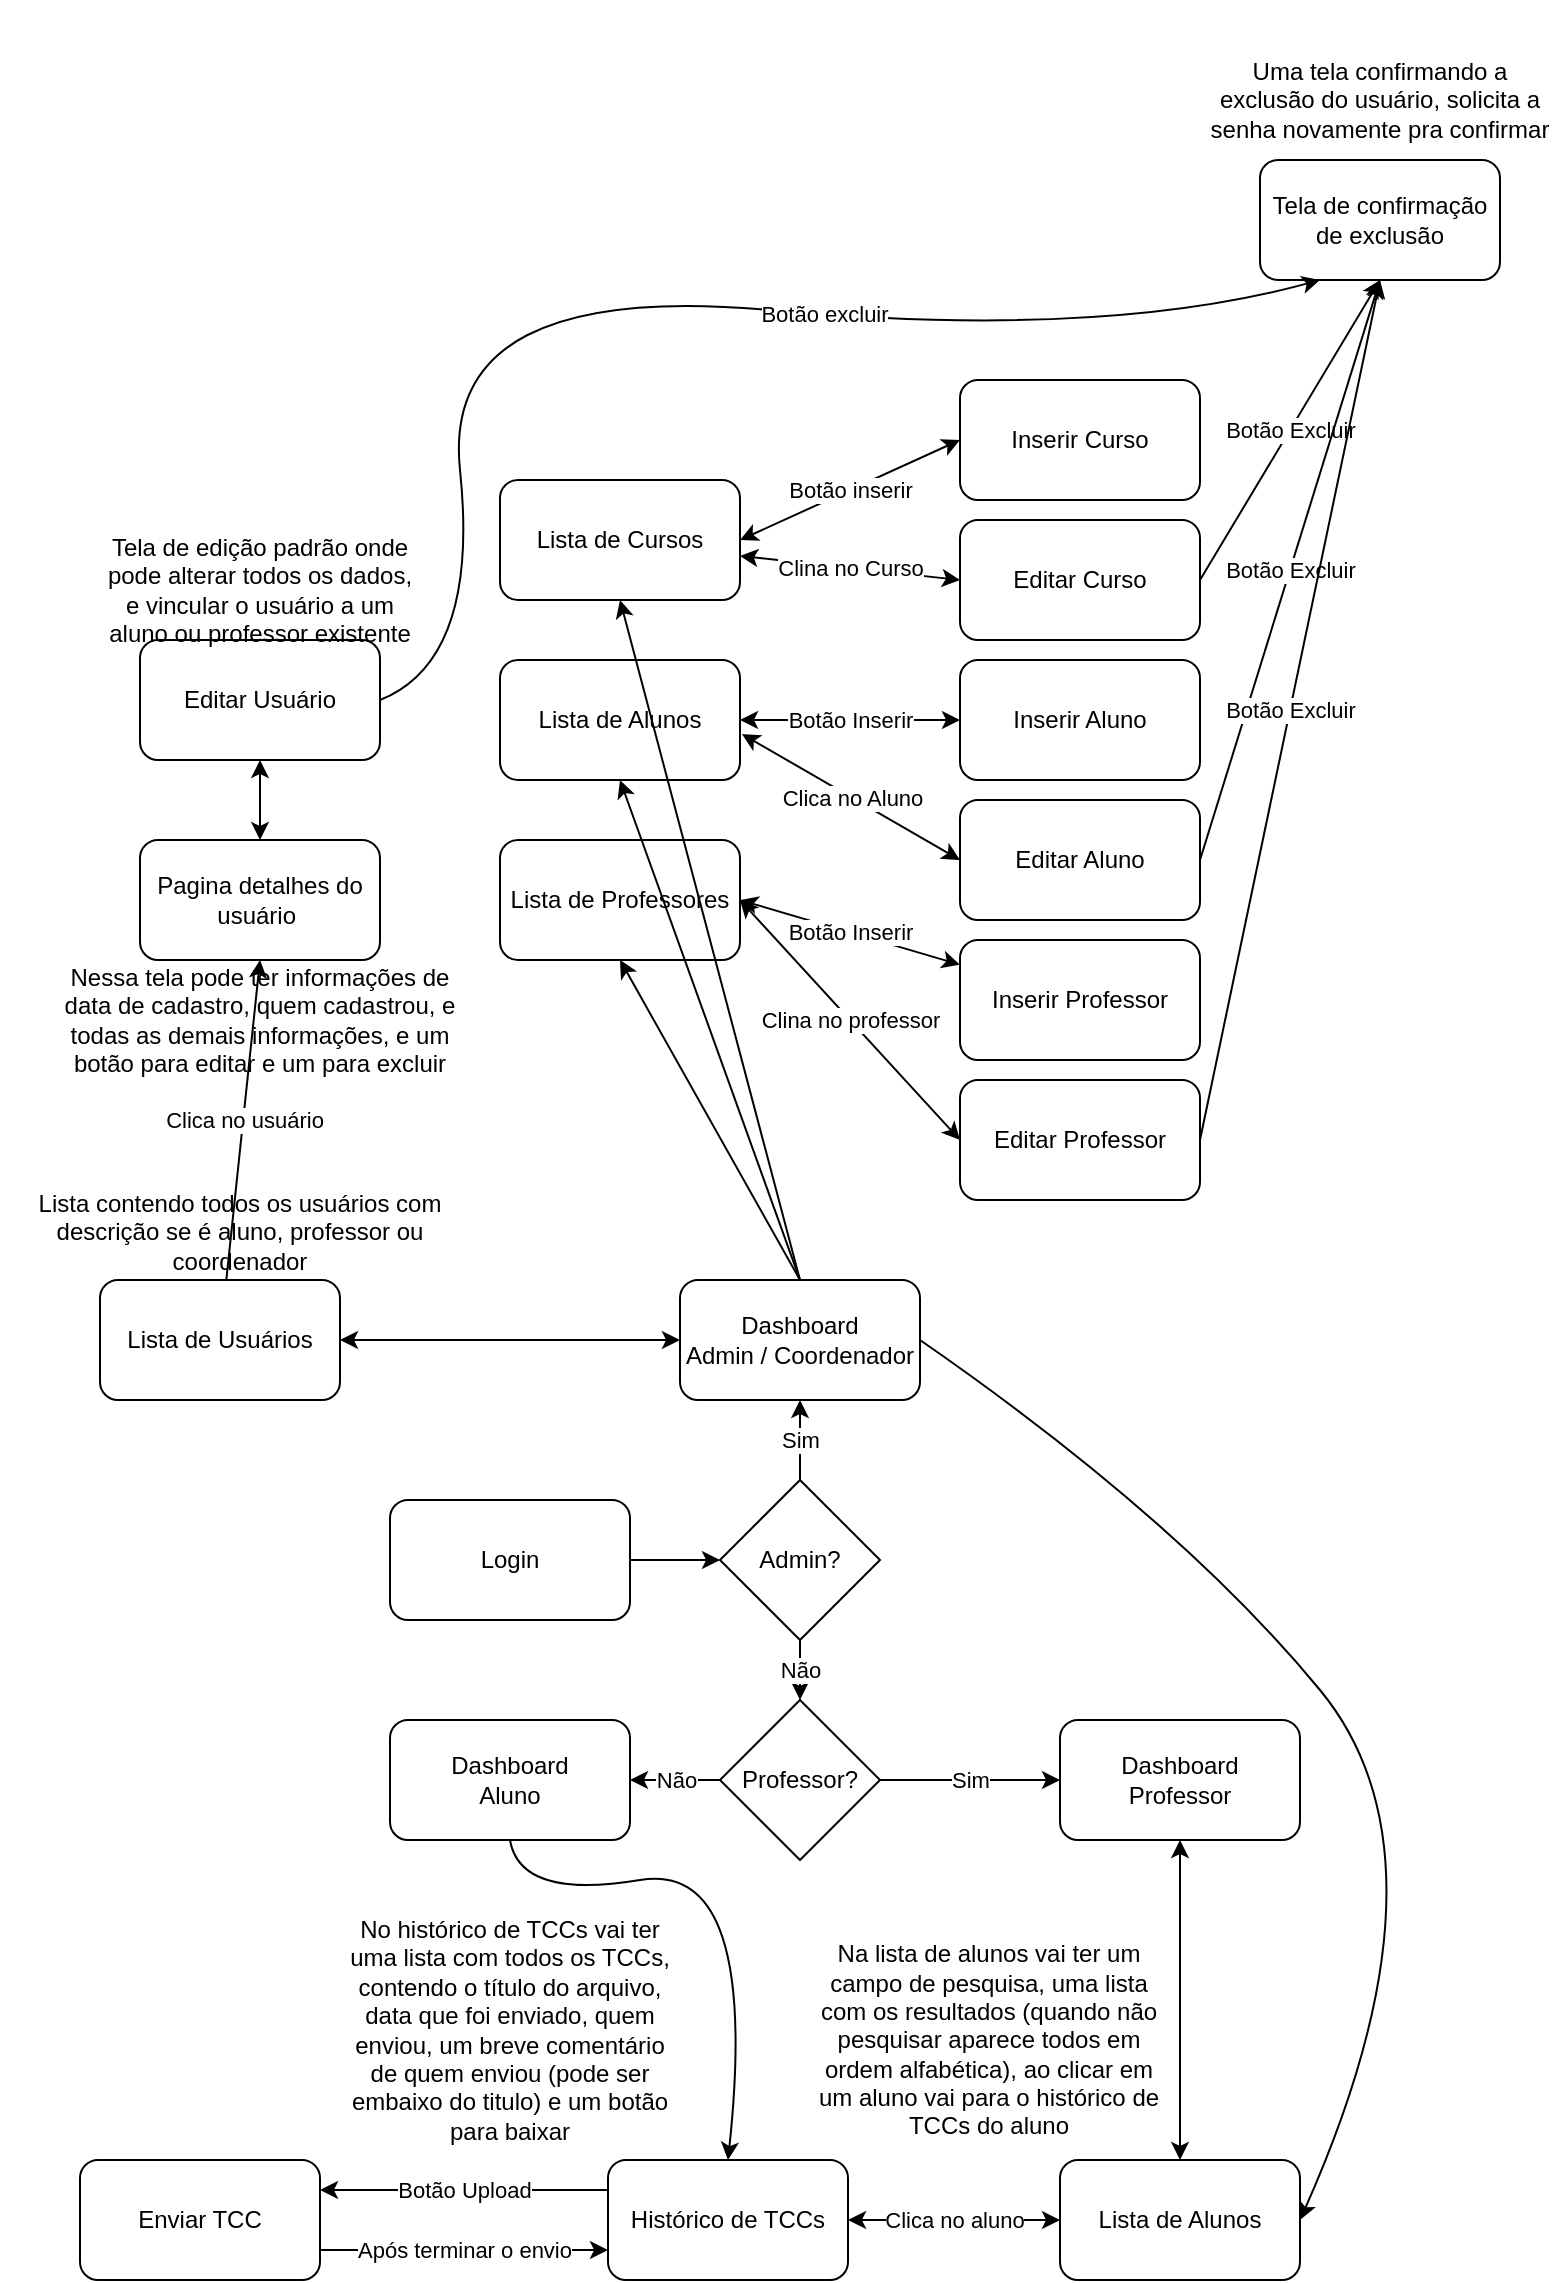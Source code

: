 <mxfile version="13.0.8" type="device"><diagram id="C5RBs43oDa-KdzZeNtuy" name="Page-1"><mxGraphModel dx="2031" dy="2169" grid="1" gridSize="10" guides="1" tooltips="1" connect="1" arrows="1" fold="1" page="1" pageScale="1" pageWidth="827" pageHeight="1169" math="0" shadow="0"><root><mxCell id="WIyWlLk6GJQsqaUBKTNV-0"/><mxCell id="WIyWlLk6GJQsqaUBKTNV-1" parent="WIyWlLk6GJQsqaUBKTNV-0"/><mxCell id="_XeZf1QPelcQvFMzmb9H-0" value="Login" style="rounded=1;whiteSpace=wrap;html=1;" parent="WIyWlLk6GJQsqaUBKTNV-1" vertex="1"><mxGeometry x="195" y="-410" width="120" height="60" as="geometry"/></mxCell><mxCell id="_XeZf1QPelcQvFMzmb9H-1" value="Professor?" style="rhombus;whiteSpace=wrap;html=1;" parent="WIyWlLk6GJQsqaUBKTNV-1" vertex="1"><mxGeometry x="360" y="-310" width="80" height="80" as="geometry"/></mxCell><mxCell id="_XeZf1QPelcQvFMzmb9H-2" value="Dashboard&lt;br&gt;Professor" style="rounded=1;whiteSpace=wrap;html=1;" parent="WIyWlLk6GJQsqaUBKTNV-1" vertex="1"><mxGeometry x="530" y="-300" width="120" height="60" as="geometry"/></mxCell><mxCell id="_XeZf1QPelcQvFMzmb9H-3" value="Dashboard&lt;br&gt;Aluno" style="rounded=1;whiteSpace=wrap;html=1;" parent="WIyWlLk6GJQsqaUBKTNV-1" vertex="1"><mxGeometry x="195" y="-300" width="120" height="60" as="geometry"/></mxCell><mxCell id="_XeZf1QPelcQvFMzmb9H-6" value="Lista de Alunos" style="rounded=1;whiteSpace=wrap;html=1;" parent="WIyWlLk6GJQsqaUBKTNV-1" vertex="1"><mxGeometry x="530" y="-80" width="120" height="60" as="geometry"/></mxCell><mxCell id="_XeZf1QPelcQvFMzmb9H-9" value="" style="endArrow=classic;startArrow=classic;html=1;entryX=0.5;entryY=1;entryDx=0;entryDy=0;" parent="WIyWlLk6GJQsqaUBKTNV-1" source="_XeZf1QPelcQvFMzmb9H-6" target="_XeZf1QPelcQvFMzmb9H-2" edge="1"><mxGeometry width="50" height="50" relative="1" as="geometry"><mxPoint x="340" y="-400" as="sourcePoint"/><mxPoint x="390" y="-450" as="targetPoint"/></mxGeometry></mxCell><mxCell id="_XeZf1QPelcQvFMzmb9H-10" value="Sim" style="endArrow=classic;html=1;entryX=0;entryY=0.5;entryDx=0;entryDy=0;exitX=1;exitY=0.5;exitDx=0;exitDy=0;" parent="WIyWlLk6GJQsqaUBKTNV-1" source="_XeZf1QPelcQvFMzmb9H-1" target="_XeZf1QPelcQvFMzmb9H-2" edge="1"><mxGeometry width="50" height="50" relative="1" as="geometry"><mxPoint x="340" y="-400" as="sourcePoint"/><mxPoint x="390" y="-450" as="targetPoint"/></mxGeometry></mxCell><mxCell id="_XeZf1QPelcQvFMzmb9H-15" value="Não" style="endArrow=classic;html=1;entryX=1;entryY=0.5;entryDx=0;entryDy=0;exitX=0;exitY=0.5;exitDx=0;exitDy=0;" parent="WIyWlLk6GJQsqaUBKTNV-1" source="_XeZf1QPelcQvFMzmb9H-1" target="_XeZf1QPelcQvFMzmb9H-3" edge="1"><mxGeometry width="50" height="50" relative="1" as="geometry"><mxPoint x="340" y="-400" as="sourcePoint"/><mxPoint x="390" y="-450" as="targetPoint"/></mxGeometry></mxCell><mxCell id="_XeZf1QPelcQvFMzmb9H-16" value="Enviar TCC" style="rounded=1;whiteSpace=wrap;html=1;" parent="WIyWlLk6GJQsqaUBKTNV-1" vertex="1"><mxGeometry x="40" y="-80" width="120" height="60" as="geometry"/></mxCell><mxCell id="_XeZf1QPelcQvFMzmb9H-18" value="Histórico de TCCs" style="rounded=1;whiteSpace=wrap;html=1;" parent="WIyWlLk6GJQsqaUBKTNV-1" vertex="1"><mxGeometry x="304" y="-80" width="120" height="60" as="geometry"/></mxCell><mxCell id="_XeZf1QPelcQvFMzmb9H-21" value="Admin?" style="rhombus;whiteSpace=wrap;html=1;" parent="WIyWlLk6GJQsqaUBKTNV-1" vertex="1"><mxGeometry x="360" y="-420" width="80" height="80" as="geometry"/></mxCell><mxCell id="_XeZf1QPelcQvFMzmb9H-23" value="Não" style="endArrow=classic;html=1;exitX=0.5;exitY=1;exitDx=0;exitDy=0;" parent="WIyWlLk6GJQsqaUBKTNV-1" source="_XeZf1QPelcQvFMzmb9H-21" target="_XeZf1QPelcQvFMzmb9H-1" edge="1"><mxGeometry width="50" height="50" relative="1" as="geometry"><mxPoint x="340" y="-600" as="sourcePoint"/><mxPoint x="390" y="-650" as="targetPoint"/></mxGeometry></mxCell><mxCell id="_XeZf1QPelcQvFMzmb9H-24" value="Dashboard &lt;br&gt;Admin / Coordenador" style="rounded=1;whiteSpace=wrap;html=1;" parent="WIyWlLk6GJQsqaUBKTNV-1" vertex="1"><mxGeometry x="340" y="-520" width="120" height="60" as="geometry"/></mxCell><mxCell id="_XeZf1QPelcQvFMzmb9H-28" value="" style="curved=1;endArrow=classic;html=1;exitX=1;exitY=0.5;exitDx=0;exitDy=0;entryX=1;entryY=0.5;entryDx=0;entryDy=0;" parent="WIyWlLk6GJQsqaUBKTNV-1" source="_XeZf1QPelcQvFMzmb9H-24" target="_XeZf1QPelcQvFMzmb9H-6" edge="1"><mxGeometry width="50" height="50" relative="1" as="geometry"><mxPoint x="610" y="-690" as="sourcePoint"/><mxPoint x="660" y="-740" as="targetPoint"/><Array as="points"><mxPoint x="590" y="-400"/><mxPoint x="730" y="-230"/></Array></mxGeometry></mxCell><mxCell id="PodzQDo24DJFwdb7QvJU-4" value="Na lista de alunos vai ter um campo de pesquisa, uma lista com os resultados (quando não pesquisar aparece todos em ordem alfabética), ao clicar em um aluno vai para o histórico de TCCs do aluno" style="text;html=1;strokeColor=none;fillColor=none;align=center;verticalAlign=middle;whiteSpace=wrap;rounded=0;" vertex="1" parent="WIyWlLk6GJQsqaUBKTNV-1"><mxGeometry x="404" y="-190" width="181" height="100" as="geometry"/></mxCell><mxCell id="PodzQDo24DJFwdb7QvJU-6" value="No histórico de TCCs vai ter uma lista com todos os TCCs, contendo o título do arquivo, data que foi enviado, quem enviou, um breve comentário de quem enviou (pode ser embaixo do titulo) e um botão para baixar" style="text;html=1;strokeColor=none;fillColor=none;align=center;verticalAlign=middle;whiteSpace=wrap;rounded=0;" vertex="1" parent="WIyWlLk6GJQsqaUBKTNV-1"><mxGeometry x="170" y="-200" width="170" height="110" as="geometry"/></mxCell><mxCell id="PodzQDo24DJFwdb7QvJU-9" value="Clica no aluno" style="endArrow=classic;startArrow=classic;html=1;entryX=1;entryY=0.5;entryDx=0;entryDy=0;exitX=0;exitY=0.5;exitDx=0;exitDy=0;" edge="1" parent="WIyWlLk6GJQsqaUBKTNV-1" source="_XeZf1QPelcQvFMzmb9H-6" target="_XeZf1QPelcQvFMzmb9H-18"><mxGeometry width="50" height="50" relative="1" as="geometry"><mxPoint x="430" y="90" as="sourcePoint"/><mxPoint x="480" y="40" as="targetPoint"/></mxGeometry></mxCell><mxCell id="PodzQDo24DJFwdb7QvJU-10" value="" style="curved=1;endArrow=classic;html=1;exitX=0.5;exitY=1;exitDx=0;exitDy=0;entryX=0.5;entryY=0;entryDx=0;entryDy=0;" edge="1" parent="WIyWlLk6GJQsqaUBKTNV-1" source="_XeZf1QPelcQvFMzmb9H-3" target="_XeZf1QPelcQvFMzmb9H-18"><mxGeometry width="50" height="50" relative="1" as="geometry"><mxPoint x="260" y="-520" as="sourcePoint"/><mxPoint x="310" y="-570" as="targetPoint"/><Array as="points"><mxPoint x="260" y="-210"/><mxPoint x="380" y="-230"/></Array></mxGeometry></mxCell><mxCell id="PodzQDo24DJFwdb7QvJU-12" value="Após terminar o envio" style="endArrow=classic;html=1;entryX=0;entryY=0.75;entryDx=0;entryDy=0;exitX=1;exitY=0.75;exitDx=0;exitDy=0;" edge="1" parent="WIyWlLk6GJQsqaUBKTNV-1" source="_XeZf1QPelcQvFMzmb9H-16" target="_XeZf1QPelcQvFMzmb9H-18"><mxGeometry width="50" height="50" relative="1" as="geometry"><mxPoint x="430" y="90" as="sourcePoint"/><mxPoint x="480" y="40" as="targetPoint"/></mxGeometry></mxCell><mxCell id="PodzQDo24DJFwdb7QvJU-13" value="Botão Upload" style="endArrow=classic;html=1;entryX=1;entryY=0.25;entryDx=0;entryDy=0;exitX=0;exitY=0.25;exitDx=0;exitDy=0;" edge="1" parent="WIyWlLk6GJQsqaUBKTNV-1" source="_XeZf1QPelcQvFMzmb9H-18" target="_XeZf1QPelcQvFMzmb9H-16"><mxGeometry width="50" height="50" relative="1" as="geometry"><mxPoint x="430" y="90" as="sourcePoint"/><mxPoint x="480" y="40" as="targetPoint"/></mxGeometry></mxCell><mxCell id="PodzQDo24DJFwdb7QvJU-14" value="Lista de Usuários" style="rounded=1;whiteSpace=wrap;html=1;strokeWidth=1;" vertex="1" parent="WIyWlLk6GJQsqaUBKTNV-1"><mxGeometry x="50" y="-520" width="120" height="60" as="geometry"/></mxCell><mxCell id="PodzQDo24DJFwdb7QvJU-17" value="Lista contendo todos os usuários com descrição se é aluno, professor ou coordenador" style="text;html=1;strokeColor=none;fillColor=none;align=center;verticalAlign=middle;whiteSpace=wrap;rounded=0;" vertex="1" parent="WIyWlLk6GJQsqaUBKTNV-1"><mxGeometry y="-584" width="240" height="80" as="geometry"/></mxCell><mxCell id="PodzQDo24DJFwdb7QvJU-19" value="Pagina detalhes do usuário&amp;nbsp;" style="rounded=1;whiteSpace=wrap;html=1;strokeWidth=1;" vertex="1" parent="WIyWlLk6GJQsqaUBKTNV-1"><mxGeometry x="70" y="-740" width="120" height="60" as="geometry"/></mxCell><mxCell id="PodzQDo24DJFwdb7QvJU-20" value="Clica no usuário" style="endArrow=classic;html=1;entryX=0.5;entryY=0.125;entryDx=0;entryDy=0;entryPerimeter=0;" edge="1" parent="WIyWlLk6GJQsqaUBKTNV-1" source="PodzQDo24DJFwdb7QvJU-14" target="PodzQDo24DJFwdb7QvJU-23"><mxGeometry width="50" height="50" relative="1" as="geometry"><mxPoint x="430" y="-710" as="sourcePoint"/><mxPoint x="480" y="-760" as="targetPoint"/></mxGeometry></mxCell><mxCell id="PodzQDo24DJFwdb7QvJU-22" value="Editar Usuário" style="rounded=1;whiteSpace=wrap;html=1;strokeWidth=1;" vertex="1" parent="WIyWlLk6GJQsqaUBKTNV-1"><mxGeometry x="70" y="-840" width="120" height="60" as="geometry"/></mxCell><mxCell id="PodzQDo24DJFwdb7QvJU-23" value="Nessa tela pode ter informações de data de cadastro, quem cadastrou, e todas as demais informações, e um botão para editar e um para excluir" style="text;html=1;strokeColor=none;fillColor=none;align=center;verticalAlign=middle;whiteSpace=wrap;rounded=0;" vertex="1" parent="WIyWlLk6GJQsqaUBKTNV-1"><mxGeometry x="30" y="-690" width="200" height="80" as="geometry"/></mxCell><mxCell id="PodzQDo24DJFwdb7QvJU-26" value="Tela de edição padrão onde pode alterar todos os dados, e vincular o usuário a um aluno ou professor existente" style="text;html=1;strokeColor=none;fillColor=none;align=center;verticalAlign=middle;whiteSpace=wrap;rounded=0;" vertex="1" parent="WIyWlLk6GJQsqaUBKTNV-1"><mxGeometry x="50" y="-890" width="160" height="50" as="geometry"/></mxCell><mxCell id="PodzQDo24DJFwdb7QvJU-28" value="" style="endArrow=classic;startArrow=classic;html=1;entryX=0.5;entryY=1;entryDx=0;entryDy=0;exitX=0.5;exitY=0;exitDx=0;exitDy=0;" edge="1" parent="WIyWlLk6GJQsqaUBKTNV-1" source="PodzQDo24DJFwdb7QvJU-19" target="PodzQDo24DJFwdb7QvJU-22"><mxGeometry width="50" height="50" relative="1" as="geometry"><mxPoint x="-80" y="-790" as="sourcePoint"/><mxPoint x="-30" y="-840" as="targetPoint"/></mxGeometry></mxCell><mxCell id="PodzQDo24DJFwdb7QvJU-29" value="Tela de confirmação de exclusão" style="rounded=1;whiteSpace=wrap;html=1;strokeWidth=1;" vertex="1" parent="WIyWlLk6GJQsqaUBKTNV-1"><mxGeometry x="630" y="-1080" width="120" height="60" as="geometry"/></mxCell><mxCell id="PodzQDo24DJFwdb7QvJU-31" value="Uma tela confirmando a exclusão do usuário, solicita a senha novamente pra confirmar" style="text;html=1;strokeColor=none;fillColor=none;align=center;verticalAlign=middle;whiteSpace=wrap;rounded=0;" vertex="1" parent="WIyWlLk6GJQsqaUBKTNV-1"><mxGeometry x="600" y="-1160" width="180" height="100" as="geometry"/></mxCell><mxCell id="PodzQDo24DJFwdb7QvJU-32" value="Lista de Cursos" style="rounded=1;whiteSpace=wrap;html=1;strokeWidth=1;" vertex="1" parent="WIyWlLk6GJQsqaUBKTNV-1"><mxGeometry x="250" y="-920" width="120" height="60" as="geometry"/></mxCell><mxCell id="PodzQDo24DJFwdb7QvJU-33" value="Lista de Alunos" style="rounded=1;whiteSpace=wrap;html=1;strokeWidth=1;" vertex="1" parent="WIyWlLk6GJQsqaUBKTNV-1"><mxGeometry x="250" y="-830" width="120" height="60" as="geometry"/></mxCell><mxCell id="PodzQDo24DJFwdb7QvJU-34" value="Lista de Professores" style="rounded=1;whiteSpace=wrap;html=1;strokeWidth=1;" vertex="1" parent="WIyWlLk6GJQsqaUBKTNV-1"><mxGeometry x="250" y="-740" width="120" height="60" as="geometry"/></mxCell><mxCell id="PodzQDo24DJFwdb7QvJU-39" value="Inserir Curso" style="rounded=1;whiteSpace=wrap;html=1;strokeWidth=1;" vertex="1" parent="WIyWlLk6GJQsqaUBKTNV-1"><mxGeometry x="480" y="-970" width="120" height="60" as="geometry"/></mxCell><mxCell id="PodzQDo24DJFwdb7QvJU-40" value="Editar Curso" style="rounded=1;whiteSpace=wrap;html=1;strokeWidth=1;" vertex="1" parent="WIyWlLk6GJQsqaUBKTNV-1"><mxGeometry x="480" y="-900" width="120" height="60" as="geometry"/></mxCell><mxCell id="PodzQDo24DJFwdb7QvJU-41" value="Inserir Aluno" style="rounded=1;whiteSpace=wrap;html=1;strokeWidth=1;" vertex="1" parent="WIyWlLk6GJQsqaUBKTNV-1"><mxGeometry x="480" y="-830" width="120" height="60" as="geometry"/></mxCell><mxCell id="PodzQDo24DJFwdb7QvJU-42" value="Editar Aluno" style="rounded=1;whiteSpace=wrap;html=1;strokeWidth=1;" vertex="1" parent="WIyWlLk6GJQsqaUBKTNV-1"><mxGeometry x="480" y="-760" width="120" height="60" as="geometry"/></mxCell><mxCell id="PodzQDo24DJFwdb7QvJU-43" value="Inserir Professor" style="rounded=1;whiteSpace=wrap;html=1;strokeWidth=1;" vertex="1" parent="WIyWlLk6GJQsqaUBKTNV-1"><mxGeometry x="480" y="-690" width="120" height="60" as="geometry"/></mxCell><mxCell id="PodzQDo24DJFwdb7QvJU-44" value="Editar Professor" style="rounded=1;whiteSpace=wrap;html=1;strokeWidth=1;" vertex="1" parent="WIyWlLk6GJQsqaUBKTNV-1"><mxGeometry x="480" y="-620" width="120" height="60" as="geometry"/></mxCell><mxCell id="PodzQDo24DJFwdb7QvJU-45" value="Botão inserir" style="endArrow=classic;startArrow=classic;html=1;entryX=0;entryY=0.5;entryDx=0;entryDy=0;exitX=1;exitY=0.5;exitDx=0;exitDy=0;" edge="1" parent="WIyWlLk6GJQsqaUBKTNV-1" source="PodzQDo24DJFwdb7QvJU-32" target="PodzQDo24DJFwdb7QvJU-39"><mxGeometry width="50" height="50" relative="1" as="geometry"><mxPoint x="110" y="-850" as="sourcePoint"/><mxPoint x="160" y="-900" as="targetPoint"/></mxGeometry></mxCell><mxCell id="PodzQDo24DJFwdb7QvJU-46" value="Clina no Curso" style="endArrow=classic;startArrow=classic;html=1;entryX=0;entryY=0.5;entryDx=0;entryDy=0;exitX=1;exitY=0.633;exitDx=0;exitDy=0;exitPerimeter=0;" edge="1" parent="WIyWlLk6GJQsqaUBKTNV-1" source="PodzQDo24DJFwdb7QvJU-32" target="PodzQDo24DJFwdb7QvJU-40"><mxGeometry width="50" height="50" relative="1" as="geometry"><mxPoint x="110" y="-850" as="sourcePoint"/><mxPoint x="160" y="-900" as="targetPoint"/></mxGeometry></mxCell><mxCell id="PodzQDo24DJFwdb7QvJU-47" value="Botão Inserir" style="endArrow=classic;startArrow=classic;html=1;entryX=0;entryY=0.5;entryDx=0;entryDy=0;" edge="1" parent="WIyWlLk6GJQsqaUBKTNV-1" source="PodzQDo24DJFwdb7QvJU-33" target="PodzQDo24DJFwdb7QvJU-41"><mxGeometry width="50" height="50" relative="1" as="geometry"><mxPoint x="110" y="-650" as="sourcePoint"/><mxPoint x="160" y="-700" as="targetPoint"/></mxGeometry></mxCell><mxCell id="PodzQDo24DJFwdb7QvJU-48" value="Clica no Aluno" style="endArrow=classic;startArrow=classic;html=1;entryX=0;entryY=0.5;entryDx=0;entryDy=0;exitX=1.008;exitY=0.617;exitDx=0;exitDy=0;exitPerimeter=0;" edge="1" parent="WIyWlLk6GJQsqaUBKTNV-1" source="PodzQDo24DJFwdb7QvJU-33" target="PodzQDo24DJFwdb7QvJU-42"><mxGeometry width="50" height="50" relative="1" as="geometry"><mxPoint x="110" y="-650" as="sourcePoint"/><mxPoint x="160" y="-700" as="targetPoint"/></mxGeometry></mxCell><mxCell id="PodzQDo24DJFwdb7QvJU-49" value="Botão Inserir" style="endArrow=classic;startArrow=classic;html=1;exitX=1;exitY=0.5;exitDx=0;exitDy=0;" edge="1" parent="WIyWlLk6GJQsqaUBKTNV-1" source="PodzQDo24DJFwdb7QvJU-34" target="PodzQDo24DJFwdb7QvJU-43"><mxGeometry width="50" height="50" relative="1" as="geometry"><mxPoint x="110" y="-650" as="sourcePoint"/><mxPoint x="160" y="-700" as="targetPoint"/></mxGeometry></mxCell><mxCell id="PodzQDo24DJFwdb7QvJU-50" value="Clina no professor" style="endArrow=classic;startArrow=classic;html=1;entryX=0;entryY=0.5;entryDx=0;entryDy=0;exitX=1;exitY=0.5;exitDx=0;exitDy=0;" edge="1" parent="WIyWlLk6GJQsqaUBKTNV-1" source="PodzQDo24DJFwdb7QvJU-34" target="PodzQDo24DJFwdb7QvJU-44"><mxGeometry width="50" height="50" relative="1" as="geometry"><mxPoint x="110" y="-650" as="sourcePoint"/><mxPoint x="160" y="-700" as="targetPoint"/></mxGeometry></mxCell><mxCell id="PodzQDo24DJFwdb7QvJU-54" value="Botão Excluir" style="endArrow=classic;html=1;entryX=0.5;entryY=1;entryDx=0;entryDy=0;exitX=1;exitY=0.5;exitDx=0;exitDy=0;" edge="1" parent="WIyWlLk6GJQsqaUBKTNV-1" source="PodzQDo24DJFwdb7QvJU-40" target="PodzQDo24DJFwdb7QvJU-29"><mxGeometry width="50" height="50" relative="1" as="geometry"><mxPoint x="430" y="-760" as="sourcePoint"/><mxPoint x="700" y="-920" as="targetPoint"/></mxGeometry></mxCell><mxCell id="PodzQDo24DJFwdb7QvJU-56" value="Botão Excluir" style="endArrow=classic;html=1;entryX=0.5;entryY=1;entryDx=0;entryDy=0;exitX=1;exitY=0.5;exitDx=0;exitDy=0;" edge="1" parent="WIyWlLk6GJQsqaUBKTNV-1" source="PodzQDo24DJFwdb7QvJU-42" target="PodzQDo24DJFwdb7QvJU-29"><mxGeometry width="50" height="50" relative="1" as="geometry"><mxPoint x="430" y="-760" as="sourcePoint"/><mxPoint x="480" y="-810" as="targetPoint"/></mxGeometry></mxCell><mxCell id="PodzQDo24DJFwdb7QvJU-58" value="Botão Excluir" style="endArrow=classic;html=1;entryX=0.5;entryY=1;entryDx=0;entryDy=0;exitX=1;exitY=0.5;exitDx=0;exitDy=0;" edge="1" parent="WIyWlLk6GJQsqaUBKTNV-1" source="PodzQDo24DJFwdb7QvJU-44" target="PodzQDo24DJFwdb7QvJU-29"><mxGeometry width="50" height="50" relative="1" as="geometry"><mxPoint x="430" y="-760" as="sourcePoint"/><mxPoint x="480" y="-810" as="targetPoint"/></mxGeometry></mxCell><mxCell id="PodzQDo24DJFwdb7QvJU-59" value="" style="endArrow=classic;html=1;entryX=0;entryY=0.5;entryDx=0;entryDy=0;exitX=1;exitY=0.5;exitDx=0;exitDy=0;" edge="1" parent="WIyWlLk6GJQsqaUBKTNV-1" source="_XeZf1QPelcQvFMzmb9H-0" target="_XeZf1QPelcQvFMzmb9H-21"><mxGeometry width="50" height="50" relative="1" as="geometry"><mxPoint x="300" y="-220" as="sourcePoint"/><mxPoint x="350" y="-270" as="targetPoint"/></mxGeometry></mxCell><mxCell id="PodzQDo24DJFwdb7QvJU-60" value="Sim" style="endArrow=classic;html=1;entryX=0.5;entryY=1;entryDx=0;entryDy=0;" edge="1" parent="WIyWlLk6GJQsqaUBKTNV-1" source="_XeZf1QPelcQvFMzmb9H-21" target="_XeZf1QPelcQvFMzmb9H-24"><mxGeometry width="50" height="50" relative="1" as="geometry"><mxPoint x="300" y="-550" as="sourcePoint"/><mxPoint x="350" y="-600" as="targetPoint"/></mxGeometry></mxCell><mxCell id="PodzQDo24DJFwdb7QvJU-62" value="" style="endArrow=classic;startArrow=classic;html=1;entryX=0;entryY=0.5;entryDx=0;entryDy=0;exitX=1;exitY=0.5;exitDx=0;exitDy=0;" edge="1" parent="WIyWlLk6GJQsqaUBKTNV-1" source="PodzQDo24DJFwdb7QvJU-14" target="_XeZf1QPelcQvFMzmb9H-24"><mxGeometry width="50" height="50" relative="1" as="geometry"><mxPoint x="250" y="-520" as="sourcePoint"/><mxPoint x="300" y="-570" as="targetPoint"/></mxGeometry></mxCell><mxCell id="PodzQDo24DJFwdb7QvJU-63" value="" style="curved=1;endArrow=classic;html=1;entryX=0.25;entryY=1;entryDx=0;entryDy=0;exitX=1;exitY=0.5;exitDx=0;exitDy=0;" edge="1" parent="WIyWlLk6GJQsqaUBKTNV-1" source="PodzQDo24DJFwdb7QvJU-22" target="PodzQDo24DJFwdb7QvJU-29"><mxGeometry width="50" height="50" relative="1" as="geometry"><mxPoint x="780" y="-730" as="sourcePoint"/><mxPoint x="830" y="-780" as="targetPoint"/><Array as="points"><mxPoint x="240" y="-830"/><mxPoint x="220" y="-1020"/><mxPoint x="550" y="-990"/></Array></mxGeometry></mxCell><mxCell id="PodzQDo24DJFwdb7QvJU-64" value="Botão excluir" style="edgeLabel;html=1;align=center;verticalAlign=middle;resizable=0;points=[];" vertex="1" connectable="0" parent="PodzQDo24DJFwdb7QvJU-63"><mxGeometry x="0.268" y="1" relative="1" as="geometry"><mxPoint as="offset"/></mxGeometry></mxCell><mxCell id="PodzQDo24DJFwdb7QvJU-65" value="" style="endArrow=classic;html=1;exitX=0.5;exitY=0;exitDx=0;exitDy=0;entryX=0.5;entryY=1;entryDx=0;entryDy=0;" edge="1" parent="WIyWlLk6GJQsqaUBKTNV-1" source="_XeZf1QPelcQvFMzmb9H-24" target="PodzQDo24DJFwdb7QvJU-34"><mxGeometry width="50" height="50" relative="1" as="geometry"><mxPoint x="420" y="-610" as="sourcePoint"/><mxPoint x="470" y="-660" as="targetPoint"/></mxGeometry></mxCell><mxCell id="PodzQDo24DJFwdb7QvJU-66" value="" style="endArrow=classic;html=1;entryX=0.5;entryY=1;entryDx=0;entryDy=0;" edge="1" parent="WIyWlLk6GJQsqaUBKTNV-1" target="PodzQDo24DJFwdb7QvJU-33"><mxGeometry width="50" height="50" relative="1" as="geometry"><mxPoint x="400" y="-520" as="sourcePoint"/><mxPoint x="470" y="-660" as="targetPoint"/></mxGeometry></mxCell><mxCell id="PodzQDo24DJFwdb7QvJU-67" value="" style="endArrow=classic;html=1;exitX=0.5;exitY=0;exitDx=0;exitDy=0;entryX=0.5;entryY=1;entryDx=0;entryDy=0;" edge="1" parent="WIyWlLk6GJQsqaUBKTNV-1" source="_XeZf1QPelcQvFMzmb9H-24" target="PodzQDo24DJFwdb7QvJU-32"><mxGeometry width="50" height="50" relative="1" as="geometry"><mxPoint x="420" y="-610" as="sourcePoint"/><mxPoint x="400" y="-640" as="targetPoint"/></mxGeometry></mxCell></root></mxGraphModel></diagram></mxfile>